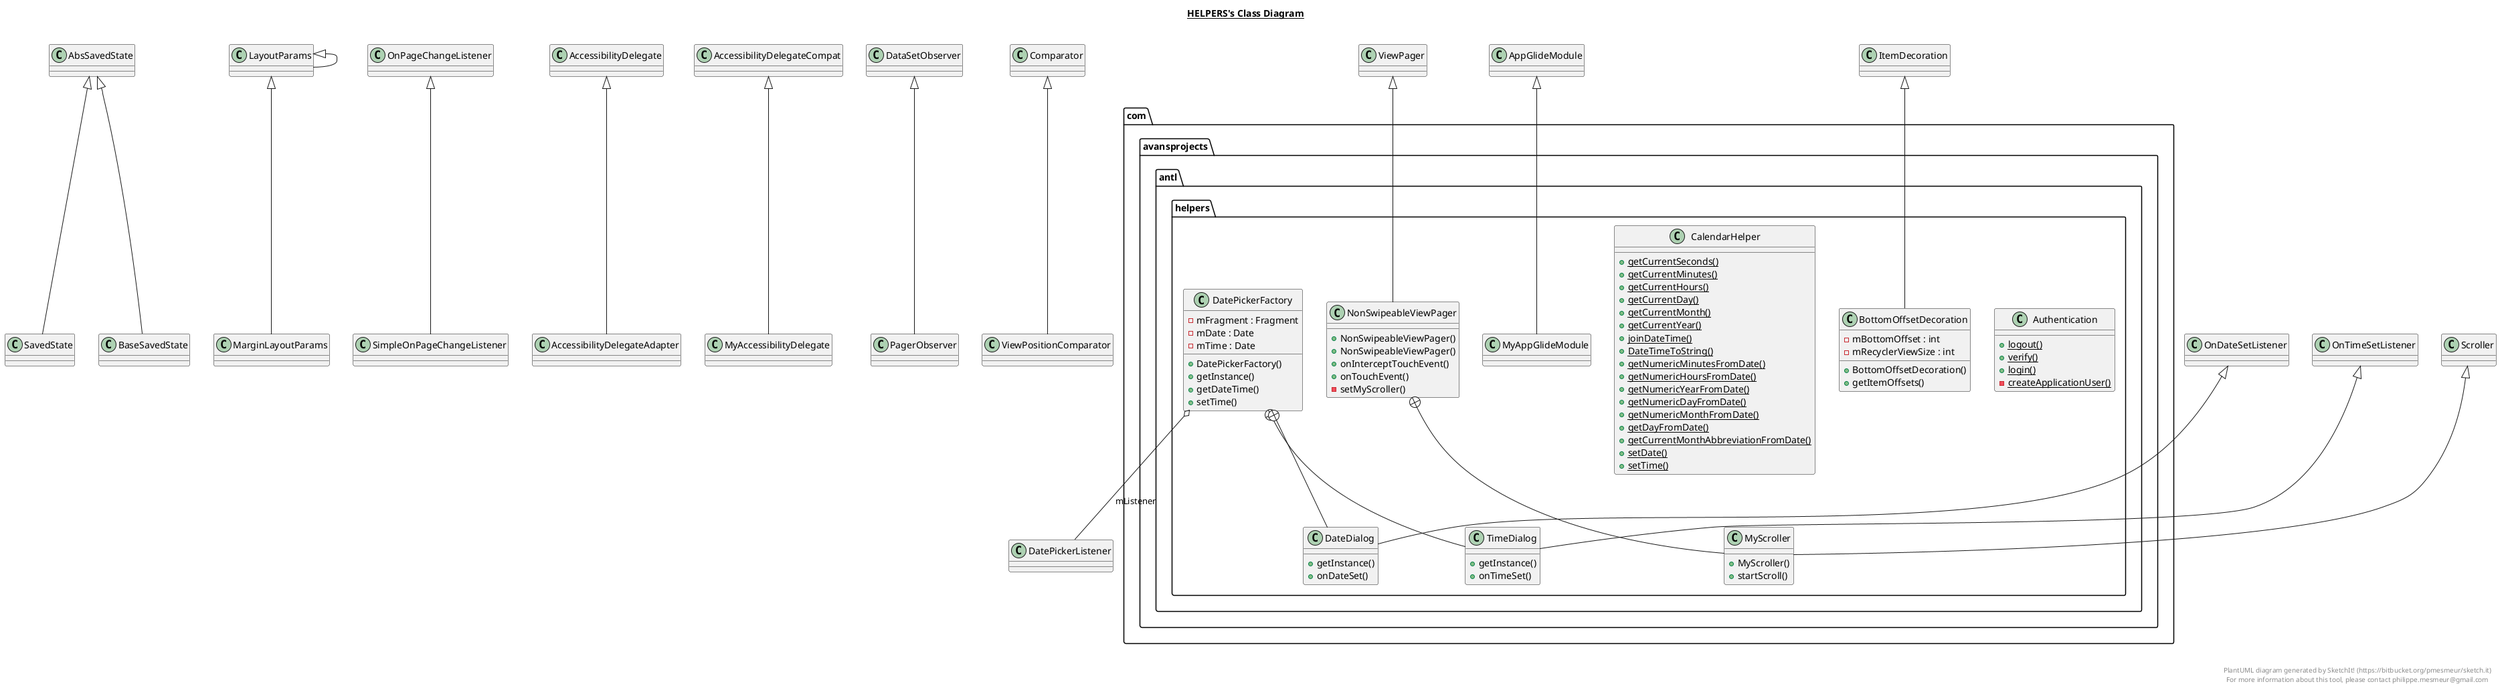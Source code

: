 @startuml

title __HELPERS's Class Diagram__\n

  package com.avansprojects.antl {
    package com.avansprojects.antl.helpers {
      class Authentication {
          {static} + logout()
          {static} + verify()
          {static} + login()
          {static} - createApplicationUser()
      }
    }
  }
  

  package com.avansprojects.antl {
    package com.avansprojects.antl.helpers {
      class BottomOffsetDecoration {
          - mBottomOffset : int
          - mRecyclerViewSize : int
          + BottomOffsetDecoration()
          + getItemOffsets()
      }
    }
  }
  

  package com.avansprojects.antl {
    package com.avansprojects.antl.helpers {
      class CalendarHelper {
          {static} + getCurrentSeconds()
          {static} + getCurrentMinutes()
          {static} + getCurrentHours()
          {static} + getCurrentDay()
          {static} + getCurrentMonth()
          {static} + getCurrentYear()
          {static} + joinDateTime()
          {static} + DateTimeToString()
          {static} + getNumericMinutesFromDate()
          {static} + getNumericHoursFromDate()
          {static} + getNumericYearFromDate()
          {static} + getNumericDayFromDate()
          {static} + getNumericMonthFromDate()
          {static} + getDayFromDate()
          {static} + getCurrentMonthAbbreviationFromDate()
          {static} + setDate()
          {static} + setTime()
      }
    }
  }
  

  package com.avansprojects.antl {
    package com.avansprojects.antl.helpers {
      class DatePickerFactory {
          - mFragment : Fragment
          - mDate : Date
          - mTime : Date
          + DatePickerFactory()
          + getInstance()
          + getDateTime()
          + setTime()
      }
    }
  }
  

  package com.avansprojects.antl {
    package com.avansprojects.antl.helpers {
      class TimeDialog {
          + getInstance()
          + onTimeSet()
      }
    }
  }
  

  package com.avansprojects.antl {
    package com.avansprojects.antl.helpers {
      class DateDialog {
          + getInstance()
          + onDateSet()
      }
    }
  }
  

  package com.avansprojects.antl {
    package com.avansprojects.antl.helpers {
      class MyAppGlideModule {
      }
    }
  }
  

  package com.avansprojects.antl {
    package com.avansprojects.antl.helpers {
      class NonSwipeableViewPager {
          + NonSwipeableViewPager()
          + NonSwipeableViewPager()
          + onInterceptTouchEvent()
          + onTouchEvent()
          - setMyScroller()
      }
    }
  }
  

  package com.avansprojects.antl {
    package com.avansprojects.antl.helpers {
      class MyScroller {
          + MyScroller()
          + startScroll()
      }
    }
  }
  

  BottomOffsetDecoration -up-|> ItemDecoration
  DatePickerFactory o-- DatePickerListener : mListener
  DatePickerFactory +-down- TimeDialog
  DatePickerFactory +-down- DateDialog
  TimeDialog -up-|> OnTimeSetListener
  DateDialog -up-|> OnDateSetListener
  MyAppGlideModule -up-|> AppGlideModule
  NonSwipeableViewPager -up-|> ViewPager
  NonSwipeableViewPager +-down- MyScroller
  MyScroller -up-|> Scroller
  ViewPositionComparator -up-|> Comparator
  LayoutParams -up-|> LayoutParams
  PagerObserver -up-|> DataSetObserver
  MyAccessibilityDelegate -up-|> AccessibilityDelegateCompat
  AccessibilityDelegateAdapter -up-|> AccessibilityDelegate
  SavedState -up-|> AbsSavedState
  SimpleOnPageChangeListener -up-|> OnPageChangeListener
  MarginLayoutParams -up-|> LayoutParams
  BaseSavedState -up-|> AbsSavedState


right footer


PlantUML diagram generated by SketchIt! (https://bitbucket.org/pmesmeur/sketch.it)
For more information about this tool, please contact philippe.mesmeur@gmail.com
endfooter

@enduml
